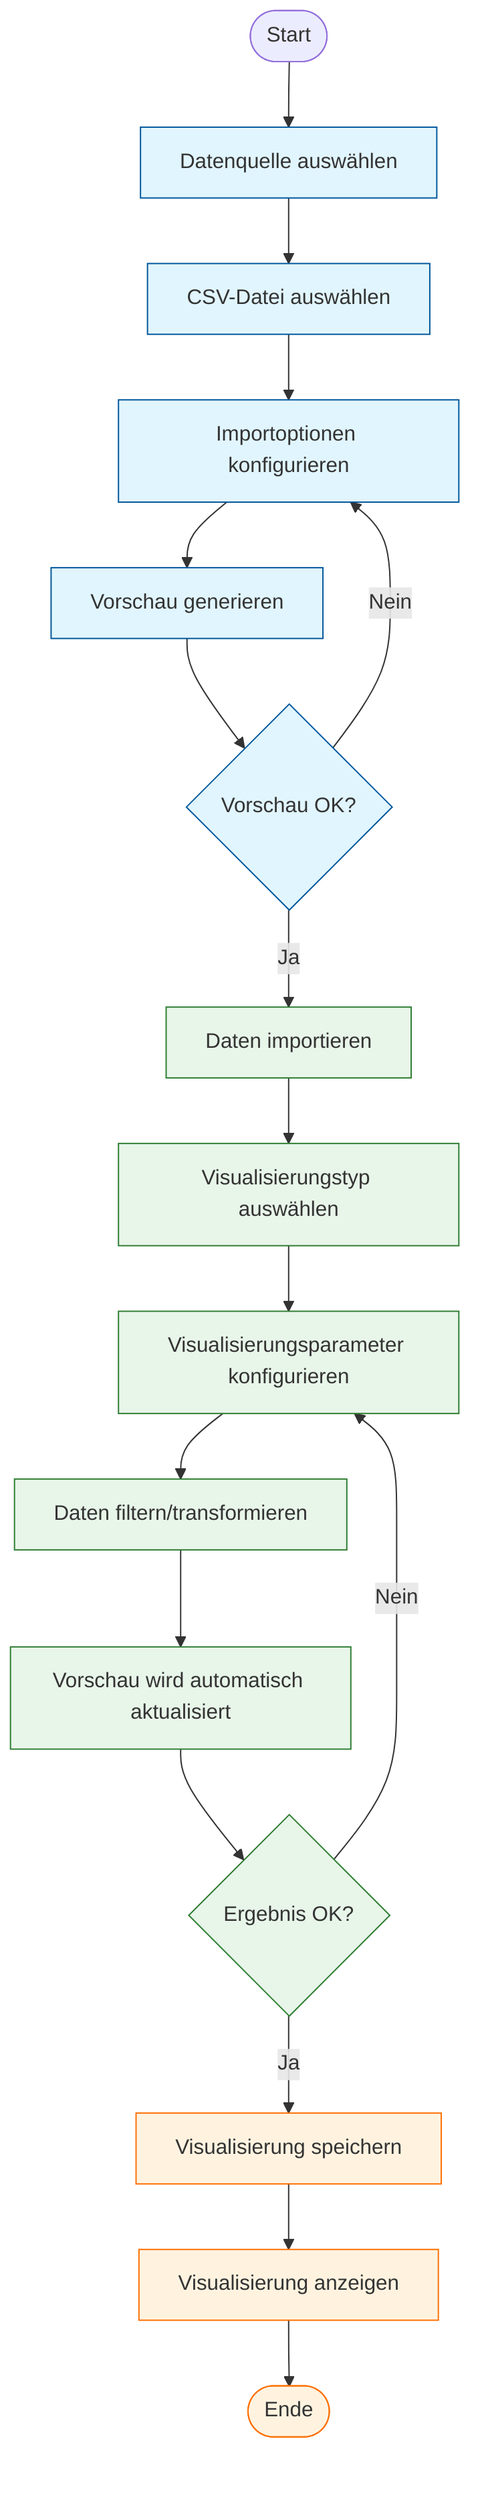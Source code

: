 flowchart TD
    Start([Start]) --> A[Datenquelle auswählen]
    A --> C[CSV-Datei auswählen]
    C --> E[Importoptionen konfigurieren]
    E --> F[Vorschau generieren]
    F --> G{Vorschau OK?}
    G -->|Nein| E
    G -->|Ja| H[Daten importieren]

    H --> J[Visualisierungstyp auswählen]
    J --> K[Visualisierungsparameter konfigurieren]
    K --> I[Daten filtern/transformieren]
    I --> L[Vorschau wird automatisch aktualisiert]
    L --> M{Ergebnis OK?}
    M -->|Nein| K
    M -->|Ja| N[Visualisierung speichern]
    N --> O[Visualisierung anzeigen]
    O --> Ende([Ende])

    %% Visuelle Hinweise zur Gruppierung mit Farben aus dem Screenshot
    classDef vorbereitung fill:#e1f5fe,stroke:#01579b
    classDef anpassung fill:#e8f5e9,stroke:#2e7d32
    classDef abschluss fill:#fff3e0,stroke:#ff6f00

    class A,C,E,F,G vorbereitung
    class H,J,K,I,L,M anpassung
    class N,O,Ende abschluss